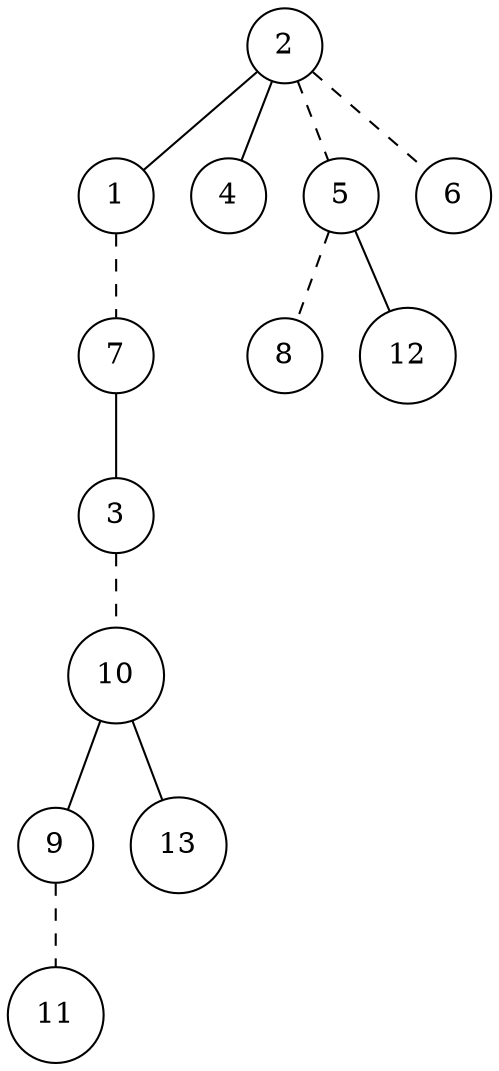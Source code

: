 digraph tree_origin {
    1[shape=circle]
    2[shape=circle]
    3[shape=circle]
    4[shape=circle]
    5[shape=circle]
    6[shape=circle]
    7[shape=circle]
    8[shape=circle]
    9[shape=circle]
    10[shape=circle]
    11[shape=circle]
    12[shape=circle]
    13[shape=circle]

    2->1[dir=none]
    2->4[dir=none]
    5->12[dir=none]
    7->3[dir=none]
    10->9[dir=none]
    10->13[dir=none]
    1->7[dir=none,style=dashed]
    2->5[dir=none,style=dashed]
    2->6[dir=none,style=dashed]
    3->10[dir=none,style=dashed]
    5->8[dir=none,style=dashed]
    9->11[dir=none,style=dashed]
}